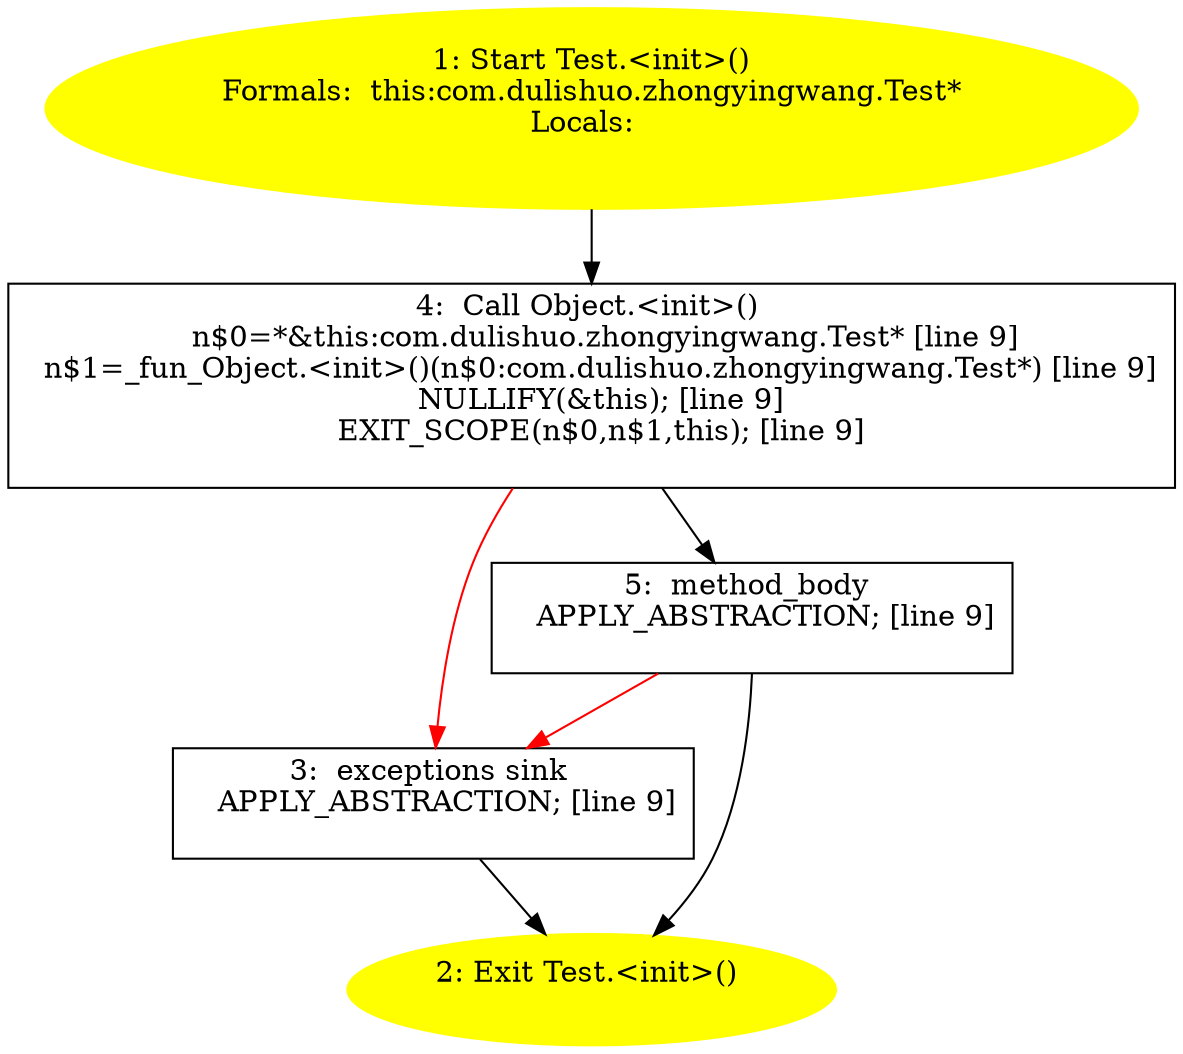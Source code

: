 /* @generated */
digraph cfg {
"com.dulishuo.zhongyingwang.Test.<init>().c6ae2e20fb2357df6459f36ef5a6635e_1" [label="1: Start Test.<init>()\nFormals:  this:com.dulishuo.zhongyingwang.Test*\nLocals:  \n  " color=yellow style=filled]
	

	 "com.dulishuo.zhongyingwang.Test.<init>().c6ae2e20fb2357df6459f36ef5a6635e_1" -> "com.dulishuo.zhongyingwang.Test.<init>().c6ae2e20fb2357df6459f36ef5a6635e_4" ;
"com.dulishuo.zhongyingwang.Test.<init>().c6ae2e20fb2357df6459f36ef5a6635e_2" [label="2: Exit Test.<init>() \n  " color=yellow style=filled]
	

"com.dulishuo.zhongyingwang.Test.<init>().c6ae2e20fb2357df6459f36ef5a6635e_3" [label="3:  exceptions sink \n   APPLY_ABSTRACTION; [line 9]\n " shape="box"]
	

	 "com.dulishuo.zhongyingwang.Test.<init>().c6ae2e20fb2357df6459f36ef5a6635e_3" -> "com.dulishuo.zhongyingwang.Test.<init>().c6ae2e20fb2357df6459f36ef5a6635e_2" ;
"com.dulishuo.zhongyingwang.Test.<init>().c6ae2e20fb2357df6459f36ef5a6635e_4" [label="4:  Call Object.<init>() \n   n$0=*&this:com.dulishuo.zhongyingwang.Test* [line 9]\n  n$1=_fun_Object.<init>()(n$0:com.dulishuo.zhongyingwang.Test*) [line 9]\n  NULLIFY(&this); [line 9]\n  EXIT_SCOPE(n$0,n$1,this); [line 9]\n " shape="box"]
	

	 "com.dulishuo.zhongyingwang.Test.<init>().c6ae2e20fb2357df6459f36ef5a6635e_4" -> "com.dulishuo.zhongyingwang.Test.<init>().c6ae2e20fb2357df6459f36ef5a6635e_5" ;
	 "com.dulishuo.zhongyingwang.Test.<init>().c6ae2e20fb2357df6459f36ef5a6635e_4" -> "com.dulishuo.zhongyingwang.Test.<init>().c6ae2e20fb2357df6459f36ef5a6635e_3" [color="red" ];
"com.dulishuo.zhongyingwang.Test.<init>().c6ae2e20fb2357df6459f36ef5a6635e_5" [label="5:  method_body \n   APPLY_ABSTRACTION; [line 9]\n " shape="box"]
	

	 "com.dulishuo.zhongyingwang.Test.<init>().c6ae2e20fb2357df6459f36ef5a6635e_5" -> "com.dulishuo.zhongyingwang.Test.<init>().c6ae2e20fb2357df6459f36ef5a6635e_2" ;
	 "com.dulishuo.zhongyingwang.Test.<init>().c6ae2e20fb2357df6459f36ef5a6635e_5" -> "com.dulishuo.zhongyingwang.Test.<init>().c6ae2e20fb2357df6459f36ef5a6635e_3" [color="red" ];
}
